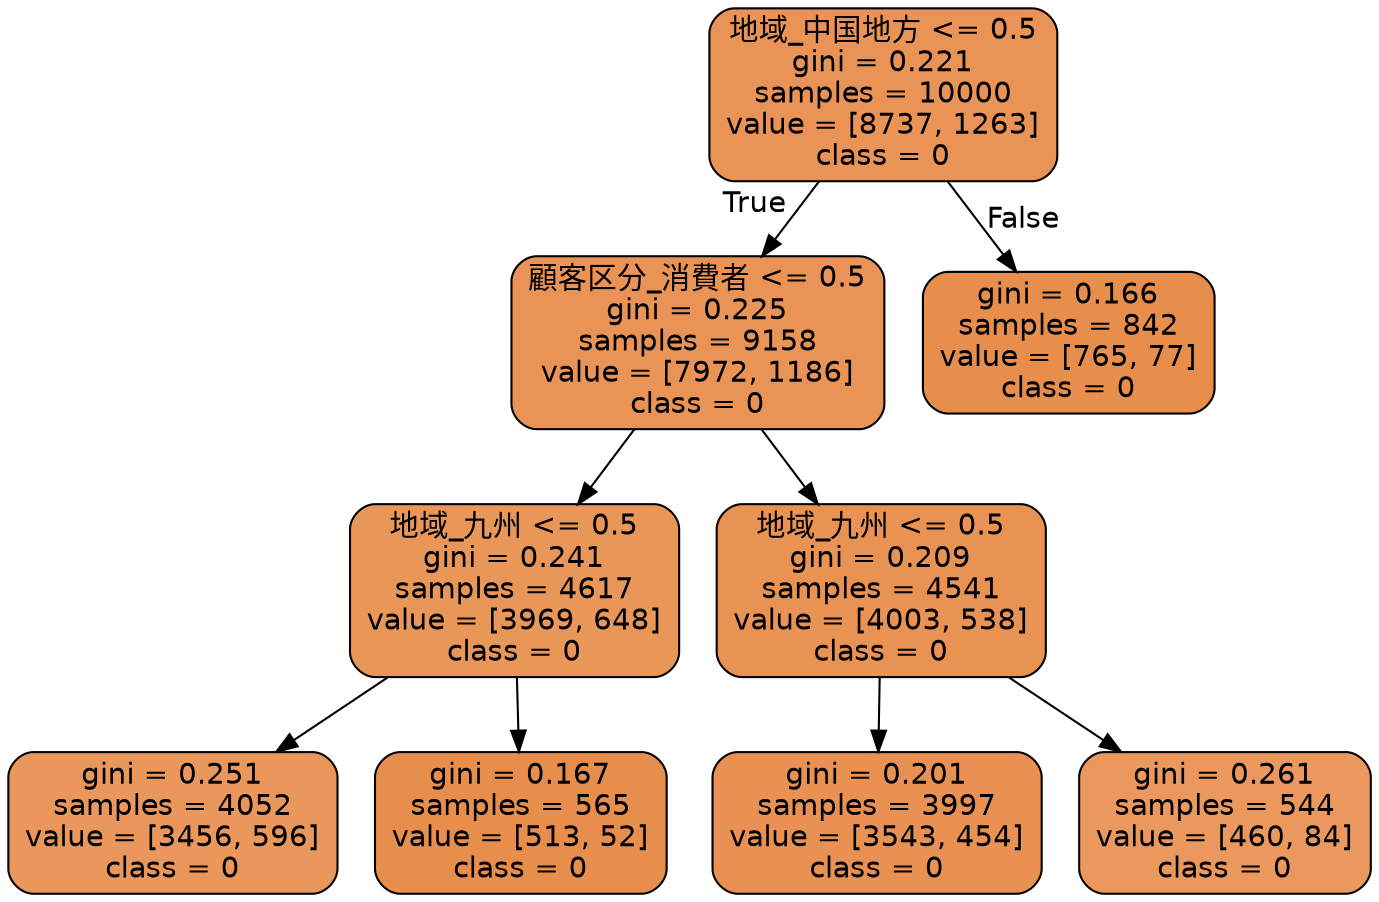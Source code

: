 digraph Tree {
node [shape=box, style="filled, rounded", color="black", fontname=helvetica] ;
edge [fontname=helvetica] ;
0 [label="地域_中国地方 <= 0.5\ngini = 0.221\nsamples = 10000\nvalue = [8737, 1263]\nclass = 0", fillcolor="#e99356"] ;
1 [label="顧客区分_消費者 <= 0.5\ngini = 0.225\nsamples = 9158\nvalue = [7972, 1186]\nclass = 0", fillcolor="#e99456"] ;
0 -> 1 [labeldistance=2.5, labelangle=45, headlabel="True"] ;
2 [label="地域_九州 <= 0.5\ngini = 0.241\nsamples = 4617\nvalue = [3969, 648]\nclass = 0", fillcolor="#e99659"] ;
1 -> 2 ;
3 [label="gini = 0.251\nsamples = 4052\nvalue = [3456, 596]\nclass = 0", fillcolor="#e9975b"] ;
2 -> 3 ;
4 [label="gini = 0.167\nsamples = 565\nvalue = [513, 52]\nclass = 0", fillcolor="#e88e4d"] ;
2 -> 4 ;
5 [label="地域_九州 <= 0.5\ngini = 0.209\nsamples = 4541\nvalue = [4003, 538]\nclass = 0", fillcolor="#e89254"] ;
1 -> 5 ;
6 [label="gini = 0.201\nsamples = 3997\nvalue = [3543, 454]\nclass = 0", fillcolor="#e89152"] ;
5 -> 6 ;
7 [label="gini = 0.261\nsamples = 544\nvalue = [460, 84]\nclass = 0", fillcolor="#ea985d"] ;
5 -> 7 ;
8 [label="gini = 0.166\nsamples = 842\nvalue = [765, 77]\nclass = 0", fillcolor="#e88e4d"] ;
0 -> 8 [labeldistance=2.5, labelangle=-45, headlabel="False"] ;
}